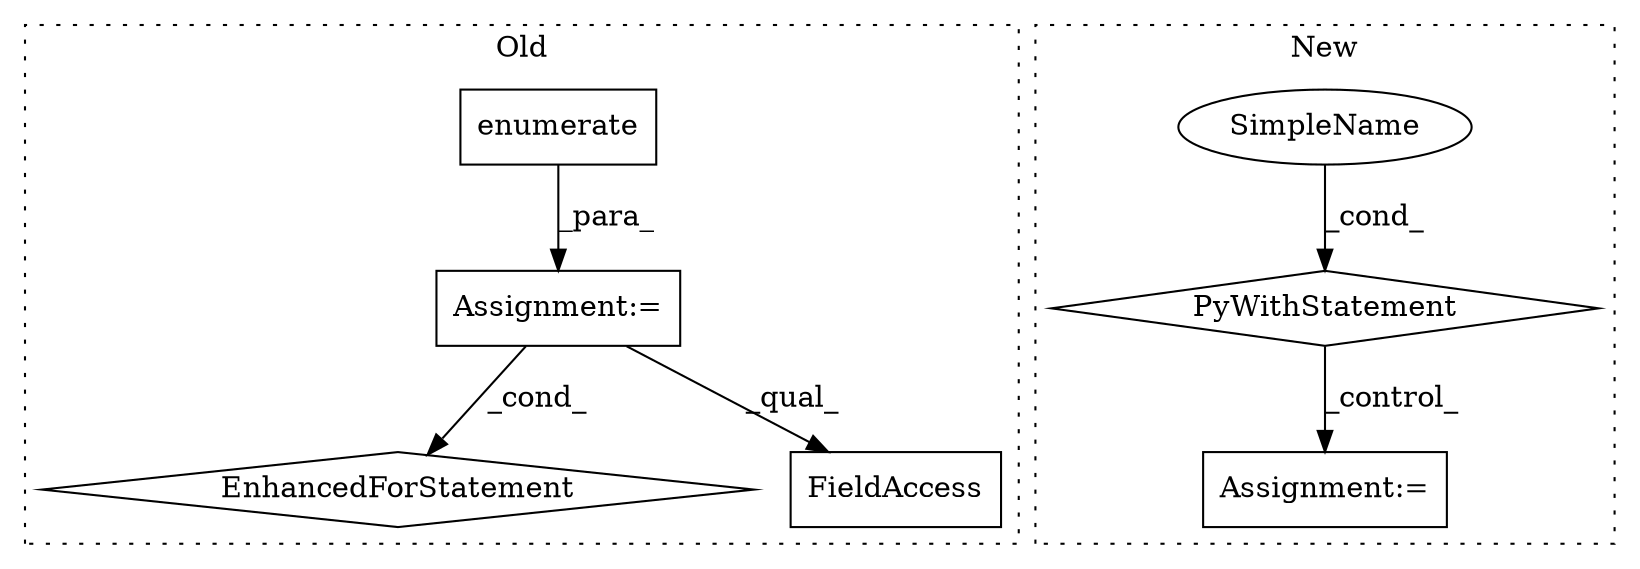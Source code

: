 digraph G {
subgraph cluster0 {
1 [label="enumerate" a="32" s="10674,10688" l="10,1" shape="box"];
3 [label="EnhancedForStatement" a="70" s="10601,10689" l="63,2" shape="diamond"];
6 [label="Assignment:=" a="7" s="10601,10689" l="63,2" shape="box"];
7 [label="FieldAccess" a="22" s="10733" l="17" shape="box"];
label = "Old";
style="dotted";
}
subgraph cluster1 {
2 [label="PyWithStatement" a="104" s="10931,10969" l="10,2" shape="diamond"];
4 [label="Assignment:=" a="7" s="11081" l="1" shape="box"];
5 [label="SimpleName" a="42" s="" l="" shape="ellipse"];
label = "New";
style="dotted";
}
1 -> 6 [label="_para_"];
2 -> 4 [label="_control_"];
5 -> 2 [label="_cond_"];
6 -> 3 [label="_cond_"];
6 -> 7 [label="_qual_"];
}